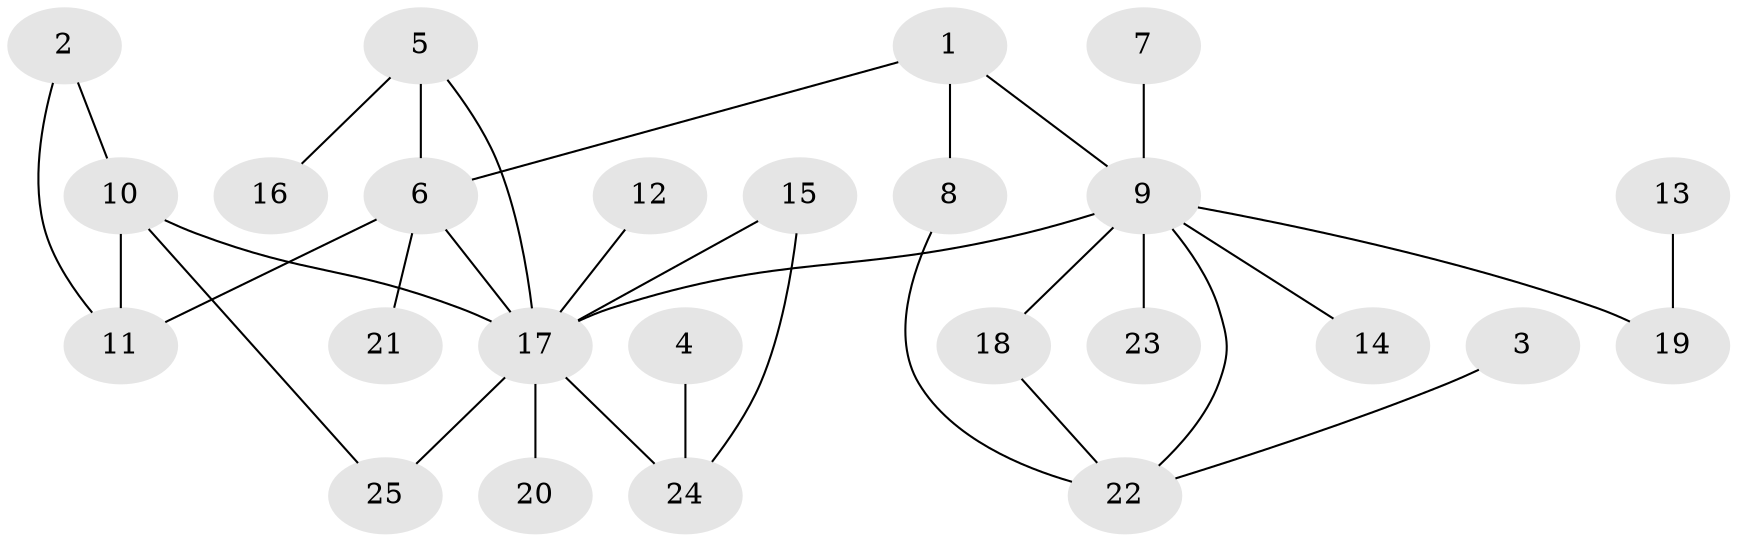 // original degree distribution, {4: 0.14, 5: 0.04, 3: 0.2, 2: 0.18, 1: 0.4, 6: 0.04}
// Generated by graph-tools (version 1.1) at 2025/49/03/09/25 03:49:19]
// undirected, 25 vertices, 32 edges
graph export_dot {
graph [start="1"]
  node [color=gray90,style=filled];
  1;
  2;
  3;
  4;
  5;
  6;
  7;
  8;
  9;
  10;
  11;
  12;
  13;
  14;
  15;
  16;
  17;
  18;
  19;
  20;
  21;
  22;
  23;
  24;
  25;
  1 -- 6 [weight=1.0];
  1 -- 8 [weight=1.0];
  1 -- 9 [weight=1.0];
  2 -- 10 [weight=1.0];
  2 -- 11 [weight=1.0];
  3 -- 22 [weight=1.0];
  4 -- 24 [weight=1.0];
  5 -- 6 [weight=1.0];
  5 -- 16 [weight=1.0];
  5 -- 17 [weight=1.0];
  6 -- 11 [weight=1.0];
  6 -- 17 [weight=1.0];
  6 -- 21 [weight=1.0];
  7 -- 9 [weight=1.0];
  8 -- 22 [weight=1.0];
  9 -- 14 [weight=1.0];
  9 -- 17 [weight=1.0];
  9 -- 18 [weight=1.0];
  9 -- 19 [weight=1.0];
  9 -- 22 [weight=1.0];
  9 -- 23 [weight=1.0];
  10 -- 11 [weight=1.0];
  10 -- 17 [weight=1.0];
  10 -- 25 [weight=1.0];
  12 -- 17 [weight=1.0];
  13 -- 19 [weight=1.0];
  15 -- 17 [weight=1.0];
  15 -- 24 [weight=1.0];
  17 -- 20 [weight=1.0];
  17 -- 24 [weight=1.0];
  17 -- 25 [weight=2.0];
  18 -- 22 [weight=1.0];
}
